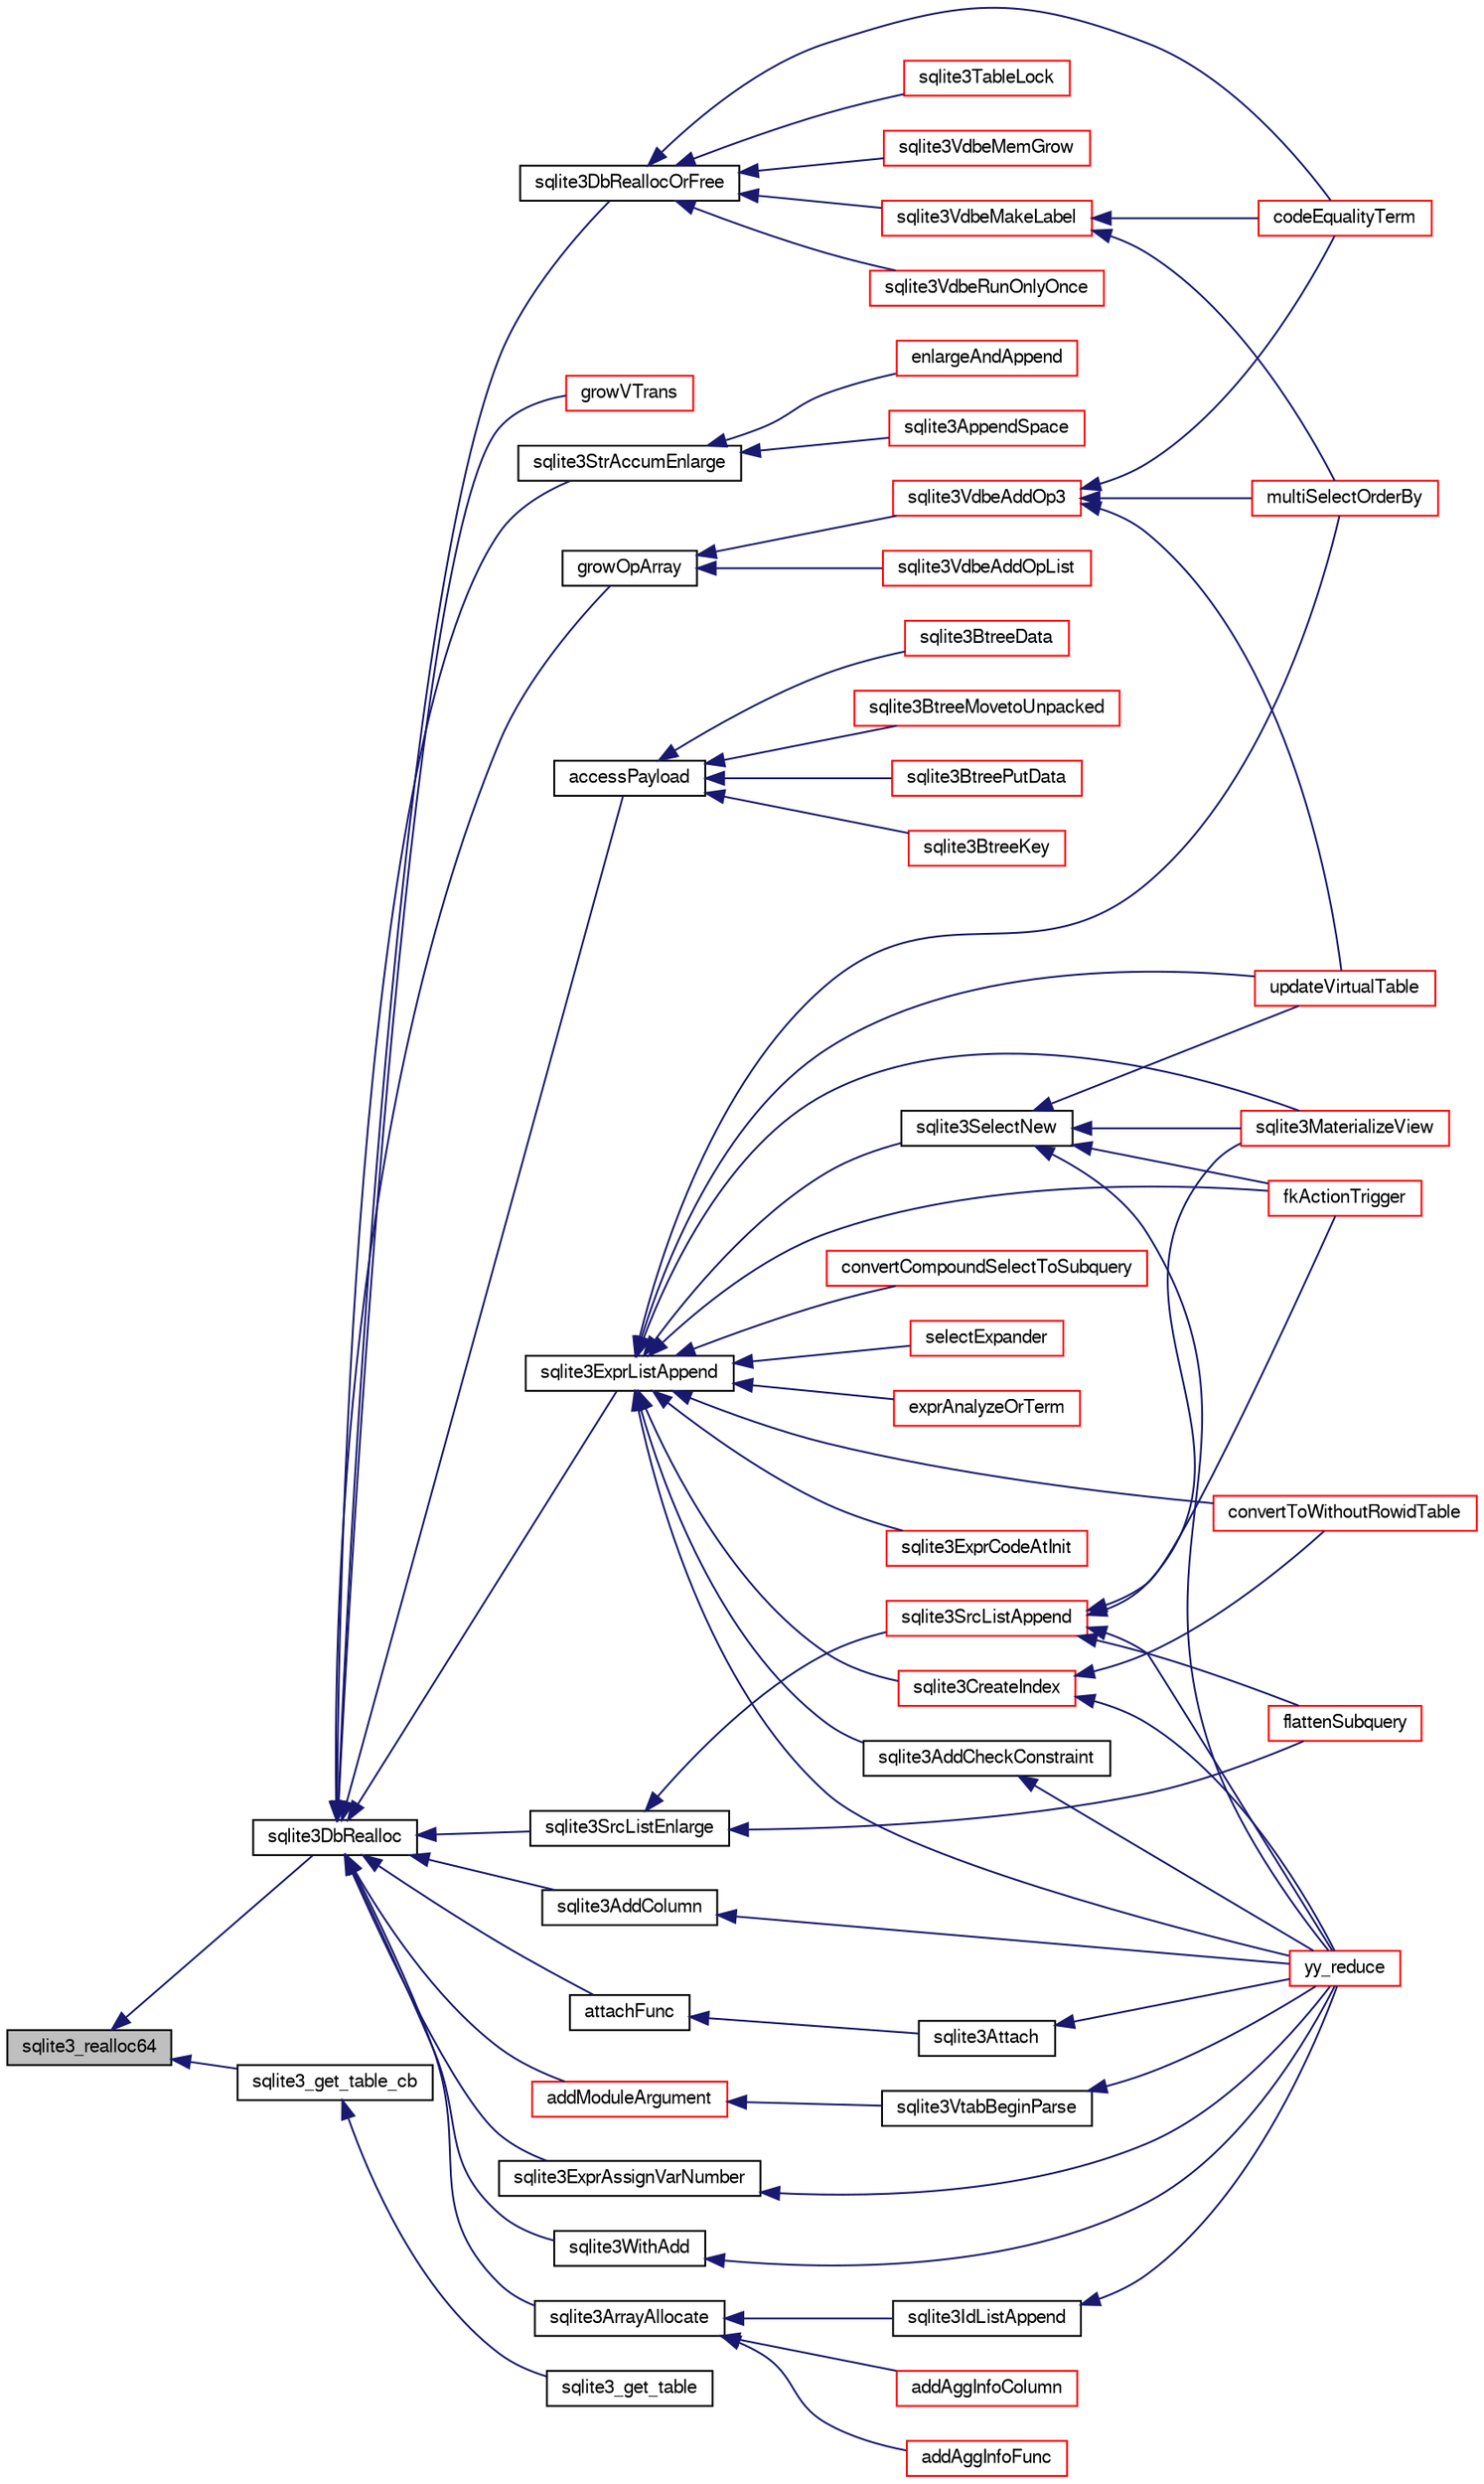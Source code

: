digraph "sqlite3_realloc64"
{
  edge [fontname="FreeSans",fontsize="10",labelfontname="FreeSans",labelfontsize="10"];
  node [fontname="FreeSans",fontsize="10",shape=record];
  rankdir="LR";
  Node61180 [label="sqlite3_realloc64",height=0.2,width=0.4,color="black", fillcolor="grey75", style="filled", fontcolor="black"];
  Node61180 -> Node61181 [dir="back",color="midnightblue",fontsize="10",style="solid",fontname="FreeSans"];
  Node61181 [label="sqlite3DbRealloc",height=0.2,width=0.4,color="black", fillcolor="white", style="filled",URL="$sqlite3_8c.html#ae028f4902a9d29bcaf310ff289ee87dc"];
  Node61181 -> Node61182 [dir="back",color="midnightblue",fontsize="10",style="solid",fontname="FreeSans"];
  Node61182 [label="sqlite3DbReallocOrFree",height=0.2,width=0.4,color="black", fillcolor="white", style="filled",URL="$sqlite3_8c.html#a532a9fd62eeb46b61885a0fff075231c"];
  Node61182 -> Node61183 [dir="back",color="midnightblue",fontsize="10",style="solid",fontname="FreeSans"];
  Node61183 [label="sqlite3VdbeMemGrow",height=0.2,width=0.4,color="red", fillcolor="white", style="filled",URL="$sqlite3_8c.html#aba753c9690ae0ba31b5100945cf29447"];
  Node61182 -> Node62010 [dir="back",color="midnightblue",fontsize="10",style="solid",fontname="FreeSans"];
  Node62010 [label="sqlite3VdbeMakeLabel",height=0.2,width=0.4,color="red", fillcolor="white", style="filled",URL="$sqlite3_8c.html#acf57ce8fb6f3c634375c019f5ebe66f6"];
  Node62010 -> Node61296 [dir="back",color="midnightblue",fontsize="10",style="solid",fontname="FreeSans"];
  Node61296 [label="multiSelectOrderBy",height=0.2,width=0.4,color="red", fillcolor="white", style="filled",URL="$sqlite3_8c.html#afcdb8488c6f4dfdadaf9f04bca35b808"];
  Node62010 -> Node61310 [dir="back",color="midnightblue",fontsize="10",style="solid",fontname="FreeSans"];
  Node61310 [label="codeEqualityTerm",height=0.2,width=0.4,color="red", fillcolor="white", style="filled",URL="$sqlite3_8c.html#ad88a57073f031452c9843e97f15acc47"];
  Node61182 -> Node62013 [dir="back",color="midnightblue",fontsize="10",style="solid",fontname="FreeSans"];
  Node62013 [label="sqlite3VdbeRunOnlyOnce",height=0.2,width=0.4,color="red", fillcolor="white", style="filled",URL="$sqlite3_8c.html#a1b9289e501b3d6f3cdc0a25f97445c6d"];
  Node61182 -> Node62014 [dir="back",color="midnightblue",fontsize="10",style="solid",fontname="FreeSans"];
  Node62014 [label="sqlite3TableLock",height=0.2,width=0.4,color="red", fillcolor="white", style="filled",URL="$sqlite3_8c.html#a13be5e81f379c515f270f6f2a3bb63a7"];
  Node61182 -> Node61310 [dir="back",color="midnightblue",fontsize="10",style="solid",fontname="FreeSans"];
  Node61181 -> Node61871 [dir="back",color="midnightblue",fontsize="10",style="solid",fontname="FreeSans"];
  Node61871 [label="sqlite3StrAccumEnlarge",height=0.2,width=0.4,color="black", fillcolor="white", style="filled",URL="$sqlite3_8c.html#a38976500a97c69d65086eeccca82dd96"];
  Node61871 -> Node61872 [dir="back",color="midnightblue",fontsize="10",style="solid",fontname="FreeSans"];
  Node61872 [label="sqlite3AppendSpace",height=0.2,width=0.4,color="red", fillcolor="white", style="filled",URL="$sqlite3_8c.html#aefd38a5afc0020d4a93855c3ee7c63a8"];
  Node61871 -> Node61876 [dir="back",color="midnightblue",fontsize="10",style="solid",fontname="FreeSans"];
  Node61876 [label="enlargeAndAppend",height=0.2,width=0.4,color="red", fillcolor="white", style="filled",URL="$sqlite3_8c.html#a25b21e61dc0883d849890eaa8a18088a"];
  Node61181 -> Node61519 [dir="back",color="midnightblue",fontsize="10",style="solid",fontname="FreeSans"];
  Node61519 [label="accessPayload",height=0.2,width=0.4,color="black", fillcolor="white", style="filled",URL="$sqlite3_8c.html#acf70e6d3cb6afd54d677b3dffb6959d2"];
  Node61519 -> Node61520 [dir="back",color="midnightblue",fontsize="10",style="solid",fontname="FreeSans"];
  Node61520 [label="sqlite3BtreeKey",height=0.2,width=0.4,color="red", fillcolor="white", style="filled",URL="$sqlite3_8c.html#ac2d5b22a7aae9c57b8a4ef7be643c1cd"];
  Node61519 -> Node61534 [dir="back",color="midnightblue",fontsize="10",style="solid",fontname="FreeSans"];
  Node61534 [label="sqlite3BtreeData",height=0.2,width=0.4,color="red", fillcolor="white", style="filled",URL="$sqlite3_8c.html#a1790f0a3e62aea4361ab60996272a78c"];
  Node61519 -> Node61535 [dir="back",color="midnightblue",fontsize="10",style="solid",fontname="FreeSans"];
  Node61535 [label="sqlite3BtreeMovetoUnpacked",height=0.2,width=0.4,color="red", fillcolor="white", style="filled",URL="$sqlite3_8c.html#a6d0b5aed55d5e85a0a6bfcae169fe579"];
  Node61519 -> Node61530 [dir="back",color="midnightblue",fontsize="10",style="solid",fontname="FreeSans"];
  Node61530 [label="sqlite3BtreePutData",height=0.2,width=0.4,color="red", fillcolor="white", style="filled",URL="$sqlite3_8c.html#a3de4f8662e8ea70d283bd57db1152a4c"];
  Node61181 -> Node62016 [dir="back",color="midnightblue",fontsize="10",style="solid",fontname="FreeSans"];
  Node62016 [label="growOpArray",height=0.2,width=0.4,color="black", fillcolor="white", style="filled",URL="$sqlite3_8c.html#adb00b9ead01ffe0d757d5a6d0853ada5"];
  Node62016 -> Node62017 [dir="back",color="midnightblue",fontsize="10",style="solid",fontname="FreeSans"];
  Node62017 [label="sqlite3VdbeAddOp3",height=0.2,width=0.4,color="red", fillcolor="white", style="filled",URL="$sqlite3_8c.html#a29b4560b019211a73e1478cec7468345"];
  Node62017 -> Node61296 [dir="back",color="midnightblue",fontsize="10",style="solid",fontname="FreeSans"];
  Node62017 -> Node61313 [dir="back",color="midnightblue",fontsize="10",style="solid",fontname="FreeSans"];
  Node61313 [label="updateVirtualTable",height=0.2,width=0.4,color="red", fillcolor="white", style="filled",URL="$sqlite3_8c.html#a740220531db9293c39a2cdd7da3f74e1"];
  Node62017 -> Node61310 [dir="back",color="midnightblue",fontsize="10",style="solid",fontname="FreeSans"];
  Node62016 -> Node62043 [dir="back",color="midnightblue",fontsize="10",style="solid",fontname="FreeSans"];
  Node62043 [label="sqlite3VdbeAddOpList",height=0.2,width=0.4,color="red", fillcolor="white", style="filled",URL="$sqlite3_8c.html#a6572b593ee8074a2c1fb01cf317a3fa8"];
  Node61181 -> Node61727 [dir="back",color="midnightblue",fontsize="10",style="solid",fontname="FreeSans"];
  Node61727 [label="sqlite3ExprAssignVarNumber",height=0.2,width=0.4,color="black", fillcolor="white", style="filled",URL="$sqlite3_8c.html#a45b43a9c178c9817da16ab471ac2fce5"];
  Node61727 -> Node61222 [dir="back",color="midnightblue",fontsize="10",style="solid",fontname="FreeSans"];
  Node61222 [label="yy_reduce",height=0.2,width=0.4,color="red", fillcolor="white", style="filled",URL="$sqlite3_8c.html#a7c419a9b25711c666a9a2449ef377f14"];
  Node61181 -> Node61357 [dir="back",color="midnightblue",fontsize="10",style="solid",fontname="FreeSans"];
  Node61357 [label="sqlite3ExprListAppend",height=0.2,width=0.4,color="black", fillcolor="white", style="filled",URL="$sqlite3_8c.html#a2c227f0b97e0e31b120c702fae2b7409"];
  Node61357 -> Node61358 [dir="back",color="midnightblue",fontsize="10",style="solid",fontname="FreeSans"];
  Node61358 [label="sqlite3ExprCodeAtInit",height=0.2,width=0.4,color="red", fillcolor="white", style="filled",URL="$sqlite3_8c.html#ac95e17399015e079099a882989e125c1"];
  Node61357 -> Node61359 [dir="back",color="midnightblue",fontsize="10",style="solid",fontname="FreeSans"];
  Node61359 [label="sqlite3AddCheckConstraint",height=0.2,width=0.4,color="black", fillcolor="white", style="filled",URL="$sqlite3_8c.html#acedfa4de474ea529f7ff135a8947ff76"];
  Node61359 -> Node61222 [dir="back",color="midnightblue",fontsize="10",style="solid",fontname="FreeSans"];
  Node61357 -> Node61233 [dir="back",color="midnightblue",fontsize="10",style="solid",fontname="FreeSans"];
  Node61233 [label="convertToWithoutRowidTable",height=0.2,width=0.4,color="red", fillcolor="white", style="filled",URL="$sqlite3_8c.html#a0d41effc4e4a0ba740429a08f6747313"];
  Node61357 -> Node61231 [dir="back",color="midnightblue",fontsize="10",style="solid",fontname="FreeSans"];
  Node61231 [label="sqlite3CreateIndex",height=0.2,width=0.4,color="red", fillcolor="white", style="filled",URL="$sqlite3_8c.html#a8dbe5e590ab6c58a8c45f34f7c81e825"];
  Node61231 -> Node61233 [dir="back",color="midnightblue",fontsize="10",style="solid",fontname="FreeSans"];
  Node61231 -> Node61222 [dir="back",color="midnightblue",fontsize="10",style="solid",fontname="FreeSans"];
  Node61357 -> Node61312 [dir="back",color="midnightblue",fontsize="10",style="solid",fontname="FreeSans"];
  Node61312 [label="sqlite3MaterializeView",height=0.2,width=0.4,color="red", fillcolor="white", style="filled",URL="$sqlite3_8c.html#a4557984b0b75f998fb0c3f231c9b1def"];
  Node61357 -> Node61337 [dir="back",color="midnightblue",fontsize="10",style="solid",fontname="FreeSans"];
  Node61337 [label="fkActionTrigger",height=0.2,width=0.4,color="red", fillcolor="white", style="filled",URL="$sqlite3_8c.html#a45d66e3277860bacad58eb6296680c8e"];
  Node61357 -> Node61341 [dir="back",color="midnightblue",fontsize="10",style="solid",fontname="FreeSans"];
  Node61341 [label="sqlite3SelectNew",height=0.2,width=0.4,color="black", fillcolor="white", style="filled",URL="$sqlite3_8c.html#af637faf2f42e6ac5b93c317ed350252c"];
  Node61341 -> Node61312 [dir="back",color="midnightblue",fontsize="10",style="solid",fontname="FreeSans"];
  Node61341 -> Node61337 [dir="back",color="midnightblue",fontsize="10",style="solid",fontname="FreeSans"];
  Node61341 -> Node61313 [dir="back",color="midnightblue",fontsize="10",style="solid",fontname="FreeSans"];
  Node61341 -> Node61222 [dir="back",color="midnightblue",fontsize="10",style="solid",fontname="FreeSans"];
  Node61357 -> Node61296 [dir="back",color="midnightblue",fontsize="10",style="solid",fontname="FreeSans"];
  Node61357 -> Node61336 [dir="back",color="midnightblue",fontsize="10",style="solid",fontname="FreeSans"];
  Node61336 [label="convertCompoundSelectToSubquery",height=0.2,width=0.4,color="red", fillcolor="white", style="filled",URL="$sqlite3_8c.html#a81a588e62b98e8445d4540bbbc30e10a"];
  Node61357 -> Node61253 [dir="back",color="midnightblue",fontsize="10",style="solid",fontname="FreeSans"];
  Node61253 [label="selectExpander",height=0.2,width=0.4,color="red", fillcolor="white", style="filled",URL="$sqlite3_8c.html#abee977318fbf74531340c6e41b0ca953"];
  Node61357 -> Node61313 [dir="back",color="midnightblue",fontsize="10",style="solid",fontname="FreeSans"];
  Node61357 -> Node61309 [dir="back",color="midnightblue",fontsize="10",style="solid",fontname="FreeSans"];
  Node61309 [label="exprAnalyzeOrTerm",height=0.2,width=0.4,color="red", fillcolor="white", style="filled",URL="$sqlite3_8c.html#ab95cabd8b51cb2291b5bef0c4a3776d2"];
  Node61357 -> Node61222 [dir="back",color="midnightblue",fontsize="10",style="solid",fontname="FreeSans"];
  Node61181 -> Node61220 [dir="back",color="midnightblue",fontsize="10",style="solid",fontname="FreeSans"];
  Node61220 [label="attachFunc",height=0.2,width=0.4,color="black", fillcolor="white", style="filled",URL="$sqlite3_8c.html#a69cb751a7da501b9a0aa37e0d7c3eaf7"];
  Node61220 -> Node61221 [dir="back",color="midnightblue",fontsize="10",style="solid",fontname="FreeSans"];
  Node61221 [label="sqlite3Attach",height=0.2,width=0.4,color="black", fillcolor="white", style="filled",URL="$sqlite3_8c.html#ae0907fe0b43cc1b4c7e6a16213e8546f"];
  Node61221 -> Node61222 [dir="back",color="midnightblue",fontsize="10",style="solid",fontname="FreeSans"];
  Node61181 -> Node61746 [dir="back",color="midnightblue",fontsize="10",style="solid",fontname="FreeSans"];
  Node61746 [label="sqlite3AddColumn",height=0.2,width=0.4,color="black", fillcolor="white", style="filled",URL="$sqlite3_8c.html#a594ae02479b9387b1e2d4a4408b984b0"];
  Node61746 -> Node61222 [dir="back",color="midnightblue",fontsize="10",style="solid",fontname="FreeSans"];
  Node61181 -> Node62044 [dir="back",color="midnightblue",fontsize="10",style="solid",fontname="FreeSans"];
  Node62044 [label="sqlite3ArrayAllocate",height=0.2,width=0.4,color="black", fillcolor="white", style="filled",URL="$sqlite3_8c.html#a86f4a46ea74d87f845a4f93bb4219646"];
  Node62044 -> Node62045 [dir="back",color="midnightblue",fontsize="10",style="solid",fontname="FreeSans"];
  Node62045 [label="addAggInfoColumn",height=0.2,width=0.4,color="red", fillcolor="white", style="filled",URL="$sqlite3_8c.html#a537855c1ebe879bc0caf7abdb430fe34"];
  Node62044 -> Node62049 [dir="back",color="midnightblue",fontsize="10",style="solid",fontname="FreeSans"];
  Node62049 [label="addAggInfoFunc",height=0.2,width=0.4,color="red", fillcolor="white", style="filled",URL="$sqlite3_8c.html#ac2c1df37c47b404f7582ba88d7bb5da5"];
  Node62044 -> Node62050 [dir="back",color="midnightblue",fontsize="10",style="solid",fontname="FreeSans"];
  Node62050 [label="sqlite3IdListAppend",height=0.2,width=0.4,color="black", fillcolor="white", style="filled",URL="$sqlite3_8c.html#abfbbed62255af0d239f098efcb5e18c2"];
  Node62050 -> Node61222 [dir="back",color="midnightblue",fontsize="10",style="solid",fontname="FreeSans"];
  Node61181 -> Node62051 [dir="back",color="midnightblue",fontsize="10",style="solid",fontname="FreeSans"];
  Node62051 [label="sqlite3SrcListEnlarge",height=0.2,width=0.4,color="black", fillcolor="white", style="filled",URL="$sqlite3_8c.html#aac45cc6a2a4e23a49a88ff54b09b5a2b"];
  Node62051 -> Node61334 [dir="back",color="midnightblue",fontsize="10",style="solid",fontname="FreeSans"];
  Node61334 [label="sqlite3SrcListAppend",height=0.2,width=0.4,color="red", fillcolor="white", style="filled",URL="$sqlite3_8c.html#a2d72a77bc508ef9a3e4a7f9af34d4fce"];
  Node61334 -> Node61312 [dir="back",color="midnightblue",fontsize="10",style="solid",fontname="FreeSans"];
  Node61334 -> Node61337 [dir="back",color="midnightblue",fontsize="10",style="solid",fontname="FreeSans"];
  Node61334 -> Node61338 [dir="back",color="midnightblue",fontsize="10",style="solid",fontname="FreeSans"];
  Node61338 [label="flattenSubquery",height=0.2,width=0.4,color="red", fillcolor="white", style="filled",URL="$sqlite3_8c.html#aa7dcde293e634ad09c4d76c16a640491"];
  Node61334 -> Node61222 [dir="back",color="midnightblue",fontsize="10",style="solid",fontname="FreeSans"];
  Node62051 -> Node61338 [dir="back",color="midnightblue",fontsize="10",style="solid",fontname="FreeSans"];
  Node61181 -> Node61363 [dir="back",color="midnightblue",fontsize="10",style="solid",fontname="FreeSans"];
  Node61363 [label="sqlite3WithAdd",height=0.2,width=0.4,color="black", fillcolor="white", style="filled",URL="$sqlite3_8c.html#ac0c00d03610249b6b093e9c595cf1d5f"];
  Node61363 -> Node61222 [dir="back",color="midnightblue",fontsize="10",style="solid",fontname="FreeSans"];
  Node61181 -> Node62052 [dir="back",color="midnightblue",fontsize="10",style="solid",fontname="FreeSans"];
  Node62052 [label="addModuleArgument",height=0.2,width=0.4,color="red", fillcolor="white", style="filled",URL="$sqlite3_8c.html#a3020ed4a4b05f9a18e8ab695a182ce92"];
  Node62052 -> Node61315 [dir="back",color="midnightblue",fontsize="10",style="solid",fontname="FreeSans"];
  Node61315 [label="sqlite3VtabBeginParse",height=0.2,width=0.4,color="black", fillcolor="white", style="filled",URL="$sqlite3_8c.html#a081b9e174ed9650ac90990d60cd36e96"];
  Node61315 -> Node61222 [dir="back",color="midnightblue",fontsize="10",style="solid",fontname="FreeSans"];
  Node61181 -> Node62055 [dir="back",color="midnightblue",fontsize="10",style="solid",fontname="FreeSans"];
  Node62055 [label="growVTrans",height=0.2,width=0.4,color="red", fillcolor="white", style="filled",URL="$sqlite3_8c.html#aa5faa1578b20b8eb26ac5a4512b31441"];
  Node61180 -> Node61764 [dir="back",color="midnightblue",fontsize="10",style="solid",fontname="FreeSans"];
  Node61764 [label="sqlite3_get_table_cb",height=0.2,width=0.4,color="black", fillcolor="white", style="filled",URL="$sqlite3_8c.html#a1dbaba1b543953c0dade97357c5866b1"];
  Node61764 -> Node61319 [dir="back",color="midnightblue",fontsize="10",style="solid",fontname="FreeSans"];
  Node61319 [label="sqlite3_get_table",height=0.2,width=0.4,color="black", fillcolor="white", style="filled",URL="$sqlite3_8h.html#a5effeac4e12df57beaa35c5be1f61579"];
}

